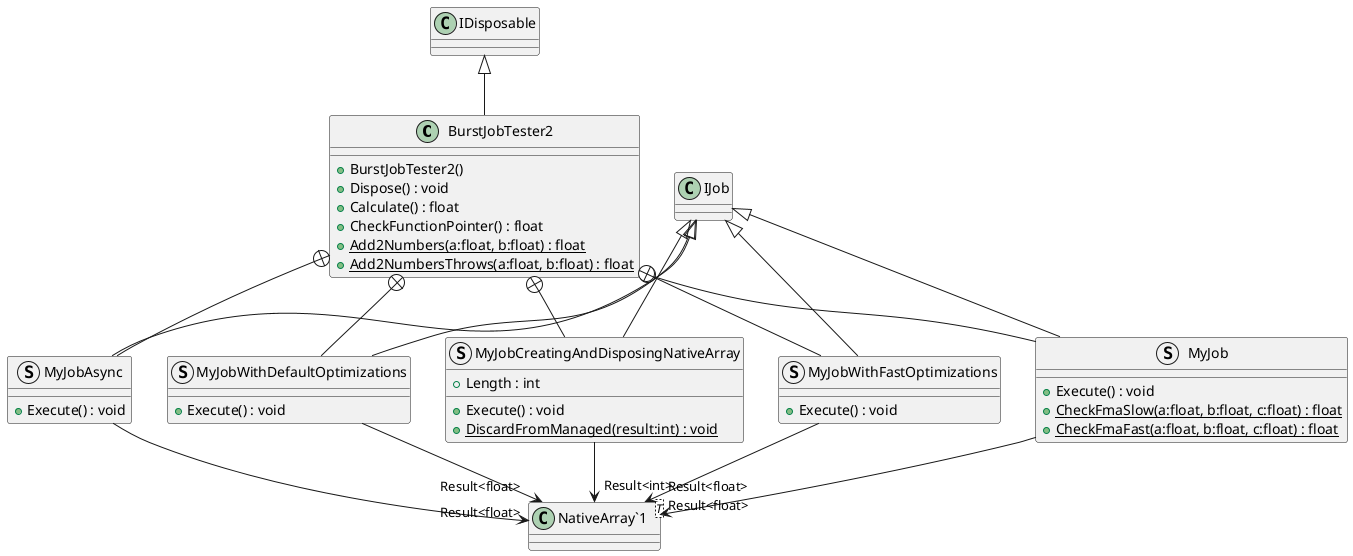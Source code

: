 @startuml
class BurstJobTester2 {
    + BurstJobTester2()
    + Dispose() : void
    + Calculate() : float
    + CheckFunctionPointer() : float
    + {static} Add2Numbers(a:float, b:float) : float
    + {static} Add2NumbersThrows(a:float, b:float) : float
}
struct MyJob {
    + Execute() : void
    + {static} CheckFmaSlow(a:float, b:float, c:float) : float
    + {static} CheckFmaFast(a:float, b:float, c:float) : float
}
struct MyJobAsync {
    + Execute() : void
}
struct MyJobWithDefaultOptimizations {
    + Execute() : void
}
struct MyJobCreatingAndDisposingNativeArray {
    + Length : int
    + Execute() : void
    + {static} DiscardFromManaged(result:int) : void
}
struct MyJobWithFastOptimizations {
    + Execute() : void
}
class "NativeArray`1"<T> {
}
IDisposable <|-- BurstJobTester2
BurstJobTester2 +-- MyJob
IJob <|-- MyJob
MyJob --> "Result<float>" "NativeArray`1"
BurstJobTester2 +-- MyJobAsync
IJob <|-- MyJobAsync
MyJobAsync --> "Result<float>" "NativeArray`1"
BurstJobTester2 +-- MyJobWithDefaultOptimizations
IJob <|-- MyJobWithDefaultOptimizations
MyJobWithDefaultOptimizations --> "Result<float>" "NativeArray`1"
BurstJobTester2 +-- MyJobCreatingAndDisposingNativeArray
IJob <|-- MyJobCreatingAndDisposingNativeArray
MyJobCreatingAndDisposingNativeArray --> "Result<int>" "NativeArray`1"
BurstJobTester2 +-- MyJobWithFastOptimizations
IJob <|-- MyJobWithFastOptimizations
MyJobWithFastOptimizations --> "Result<float>" "NativeArray`1"
@enduml
